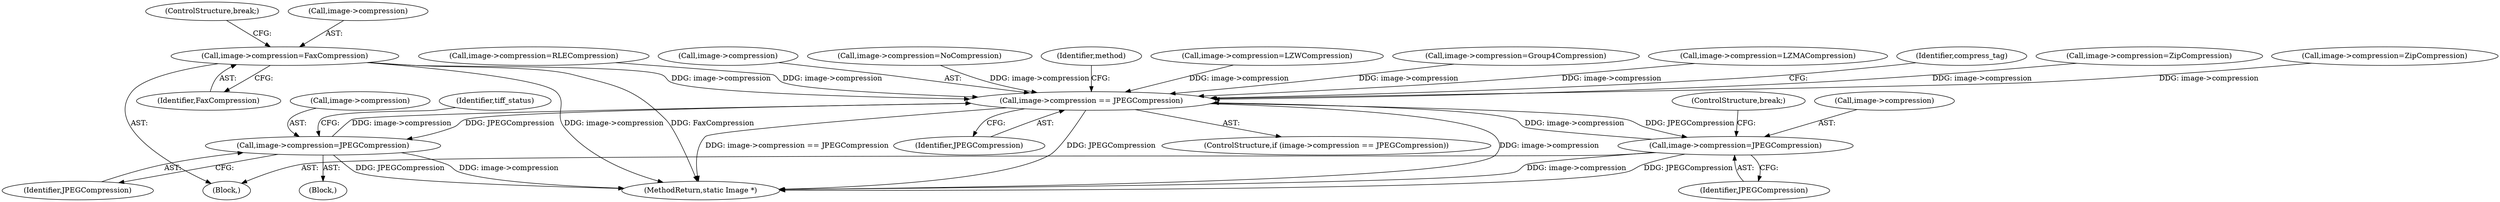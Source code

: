 digraph "0_ImageMagick_2bb6941a2d557f26a2f2049ade466e118eeaab91@pointer" {
"1001010" [label="(Call,image->compression=FaxCompression)"];
"1001659" [label="(Call,image->compression == JPEGCompression)"];
"1001025" [label="(Call,image->compression=JPEGCompression)"];
"1001072" [label="(Call,image->compression=JPEGCompression)"];
"1001659" [label="(Call,image->compression == JPEGCompression)"];
"1001086" [label="(Call,image->compression=LZWCompression)"];
"1003406" [label="(MethodReturn,static Image *)"];
"1001025" [label="(Call,image->compression=JPEGCompression)"];
"1001010" [label="(Call,image->compression=FaxCompression)"];
"1001017" [label="(Call,image->compression=Group4Compression)"];
"1001029" [label="(Identifier,JPEGCompression)"];
"1001076" [label="(Identifier,JPEGCompression)"];
"1001026" [label="(Call,image->compression)"];
"1001014" [label="(Identifier,FaxCompression)"];
"1001001" [label="(Block,)"];
"1001663" [label="(Identifier,JPEGCompression)"];
"1001079" [label="(Call,image->compression=LZMACompression)"];
"1001658" [label="(ControlStructure,if (image->compression == JPEGCompression))"];
"1001073" [label="(Call,image->compression)"];
"1001674" [label="(Identifier,compress_tag)"];
"1001100" [label="(Call,image->compression=ZipCompression)"];
"1001093" [label="(Call,image->compression=ZipCompression)"];
"1001024" [label="(Block,)"];
"1001015" [label="(ControlStructure,break;)"];
"1001107" [label="(Call,image->compression=RLECompression)"];
"1001660" [label="(Call,image->compression)"];
"1001072" [label="(Call,image->compression=JPEGCompression)"];
"1001003" [label="(Call,image->compression=NoCompression)"];
"1001011" [label="(Call,image->compression)"];
"1001077" [label="(ControlStructure,break;)"];
"1001665" [label="(Identifier,method)"];
"1001036" [label="(Identifier,tiff_status)"];
"1001010" -> "1001001"  [label="AST: "];
"1001010" -> "1001014"  [label="CFG: "];
"1001011" -> "1001010"  [label="AST: "];
"1001014" -> "1001010"  [label="AST: "];
"1001015" -> "1001010"  [label="CFG: "];
"1001010" -> "1003406"  [label="DDG: FaxCompression"];
"1001010" -> "1003406"  [label="DDG: image->compression"];
"1001010" -> "1001659"  [label="DDG: image->compression"];
"1001659" -> "1001658"  [label="AST: "];
"1001659" -> "1001663"  [label="CFG: "];
"1001660" -> "1001659"  [label="AST: "];
"1001663" -> "1001659"  [label="AST: "];
"1001665" -> "1001659"  [label="CFG: "];
"1001674" -> "1001659"  [label="CFG: "];
"1001659" -> "1003406"  [label="DDG: image->compression"];
"1001659" -> "1003406"  [label="DDG: image->compression == JPEGCompression"];
"1001659" -> "1003406"  [label="DDG: JPEGCompression"];
"1001659" -> "1001025"  [label="DDG: JPEGCompression"];
"1001659" -> "1001072"  [label="DDG: JPEGCompression"];
"1001025" -> "1001659"  [label="DDG: image->compression"];
"1001107" -> "1001659"  [label="DDG: image->compression"];
"1001017" -> "1001659"  [label="DDG: image->compression"];
"1001093" -> "1001659"  [label="DDG: image->compression"];
"1001100" -> "1001659"  [label="DDG: image->compression"];
"1001079" -> "1001659"  [label="DDG: image->compression"];
"1001086" -> "1001659"  [label="DDG: image->compression"];
"1001003" -> "1001659"  [label="DDG: image->compression"];
"1001072" -> "1001659"  [label="DDG: image->compression"];
"1001025" -> "1001024"  [label="AST: "];
"1001025" -> "1001029"  [label="CFG: "];
"1001026" -> "1001025"  [label="AST: "];
"1001029" -> "1001025"  [label="AST: "];
"1001036" -> "1001025"  [label="CFG: "];
"1001025" -> "1003406"  [label="DDG: image->compression"];
"1001025" -> "1003406"  [label="DDG: JPEGCompression"];
"1001072" -> "1001001"  [label="AST: "];
"1001072" -> "1001076"  [label="CFG: "];
"1001073" -> "1001072"  [label="AST: "];
"1001076" -> "1001072"  [label="AST: "];
"1001077" -> "1001072"  [label="CFG: "];
"1001072" -> "1003406"  [label="DDG: image->compression"];
"1001072" -> "1003406"  [label="DDG: JPEGCompression"];
}
